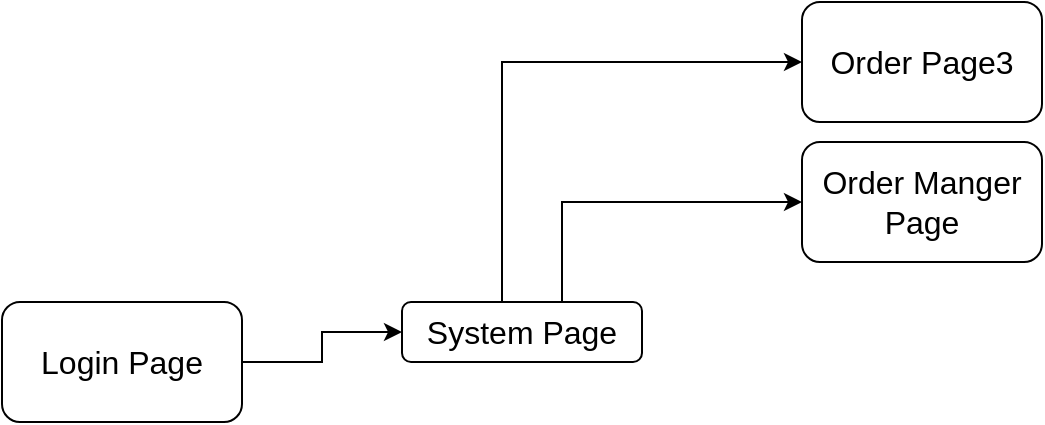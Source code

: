 <mxfile version="15.7.3" type="github">
  <diagram id="C5RBs43oDa-KdzZeNtuy" name="Page-1">
    <mxGraphModel dx="815" dy="505" grid="1" gridSize="10" guides="1" tooltips="1" connect="1" arrows="1" fold="1" page="1" pageScale="1" pageWidth="827" pageHeight="1169" math="0" shadow="0">
      <root>
        <mxCell id="WIyWlLk6GJQsqaUBKTNV-0" />
        <mxCell id="WIyWlLk6GJQsqaUBKTNV-1" parent="WIyWlLk6GJQsqaUBKTNV-0" />
        <mxCell id="YhTsLCbHxWCgyZ_T9AaN-5" value="" style="edgeStyle=orthogonalEdgeStyle;rounded=0;orthogonalLoop=1;jettySize=auto;html=1;fontSize=18;" edge="1" parent="WIyWlLk6GJQsqaUBKTNV-1" source="YhTsLCbHxWCgyZ_T9AaN-3" target="YhTsLCbHxWCgyZ_T9AaN-4">
          <mxGeometry relative="1" as="geometry" />
        </mxCell>
        <mxCell id="YhTsLCbHxWCgyZ_T9AaN-3" value="&lt;font style=&quot;font-size: 16px;&quot;&gt;Login Page&lt;/font&gt;" style="rounded=1;whiteSpace=wrap;html=1;fontSize=16;" vertex="1" parent="WIyWlLk6GJQsqaUBKTNV-1">
          <mxGeometry x="70" y="220" width="120" height="60" as="geometry" />
        </mxCell>
        <mxCell id="YhTsLCbHxWCgyZ_T9AaN-9" value="" style="edgeStyle=orthogonalEdgeStyle;rounded=0;orthogonalLoop=1;jettySize=auto;html=1;fontSize=16;" edge="1" parent="WIyWlLk6GJQsqaUBKTNV-1" source="YhTsLCbHxWCgyZ_T9AaN-4" target="YhTsLCbHxWCgyZ_T9AaN-8">
          <mxGeometry relative="1" as="geometry">
            <Array as="points">
              <mxPoint x="320" y="100" />
            </Array>
          </mxGeometry>
        </mxCell>
        <mxCell id="YhTsLCbHxWCgyZ_T9AaN-12" value="" style="edgeStyle=orthogonalEdgeStyle;rounded=0;orthogonalLoop=1;jettySize=auto;html=1;fontSize=16;" edge="1" parent="WIyWlLk6GJQsqaUBKTNV-1" source="YhTsLCbHxWCgyZ_T9AaN-4" target="YhTsLCbHxWCgyZ_T9AaN-11">
          <mxGeometry relative="1" as="geometry">
            <Array as="points">
              <mxPoint x="350" y="170" />
            </Array>
          </mxGeometry>
        </mxCell>
        <mxCell id="YhTsLCbHxWCgyZ_T9AaN-4" value="System Page" style="whiteSpace=wrap;html=1;rounded=1;fontSize=16;" vertex="1" parent="WIyWlLk6GJQsqaUBKTNV-1">
          <mxGeometry x="270" y="220" width="120" height="30" as="geometry" />
        </mxCell>
        <mxCell id="YhTsLCbHxWCgyZ_T9AaN-8" value="Order Page3" style="whiteSpace=wrap;html=1;rounded=1;fontSize=16;" vertex="1" parent="WIyWlLk6GJQsqaUBKTNV-1">
          <mxGeometry x="470" y="70" width="120" height="60" as="geometry" />
        </mxCell>
        <mxCell id="YhTsLCbHxWCgyZ_T9AaN-11" value="Order Manger Page" style="whiteSpace=wrap;html=1;rounded=1;fontSize=16;" vertex="1" parent="WIyWlLk6GJQsqaUBKTNV-1">
          <mxGeometry x="470" y="140" width="120" height="60" as="geometry" />
        </mxCell>
      </root>
    </mxGraphModel>
  </diagram>
</mxfile>

